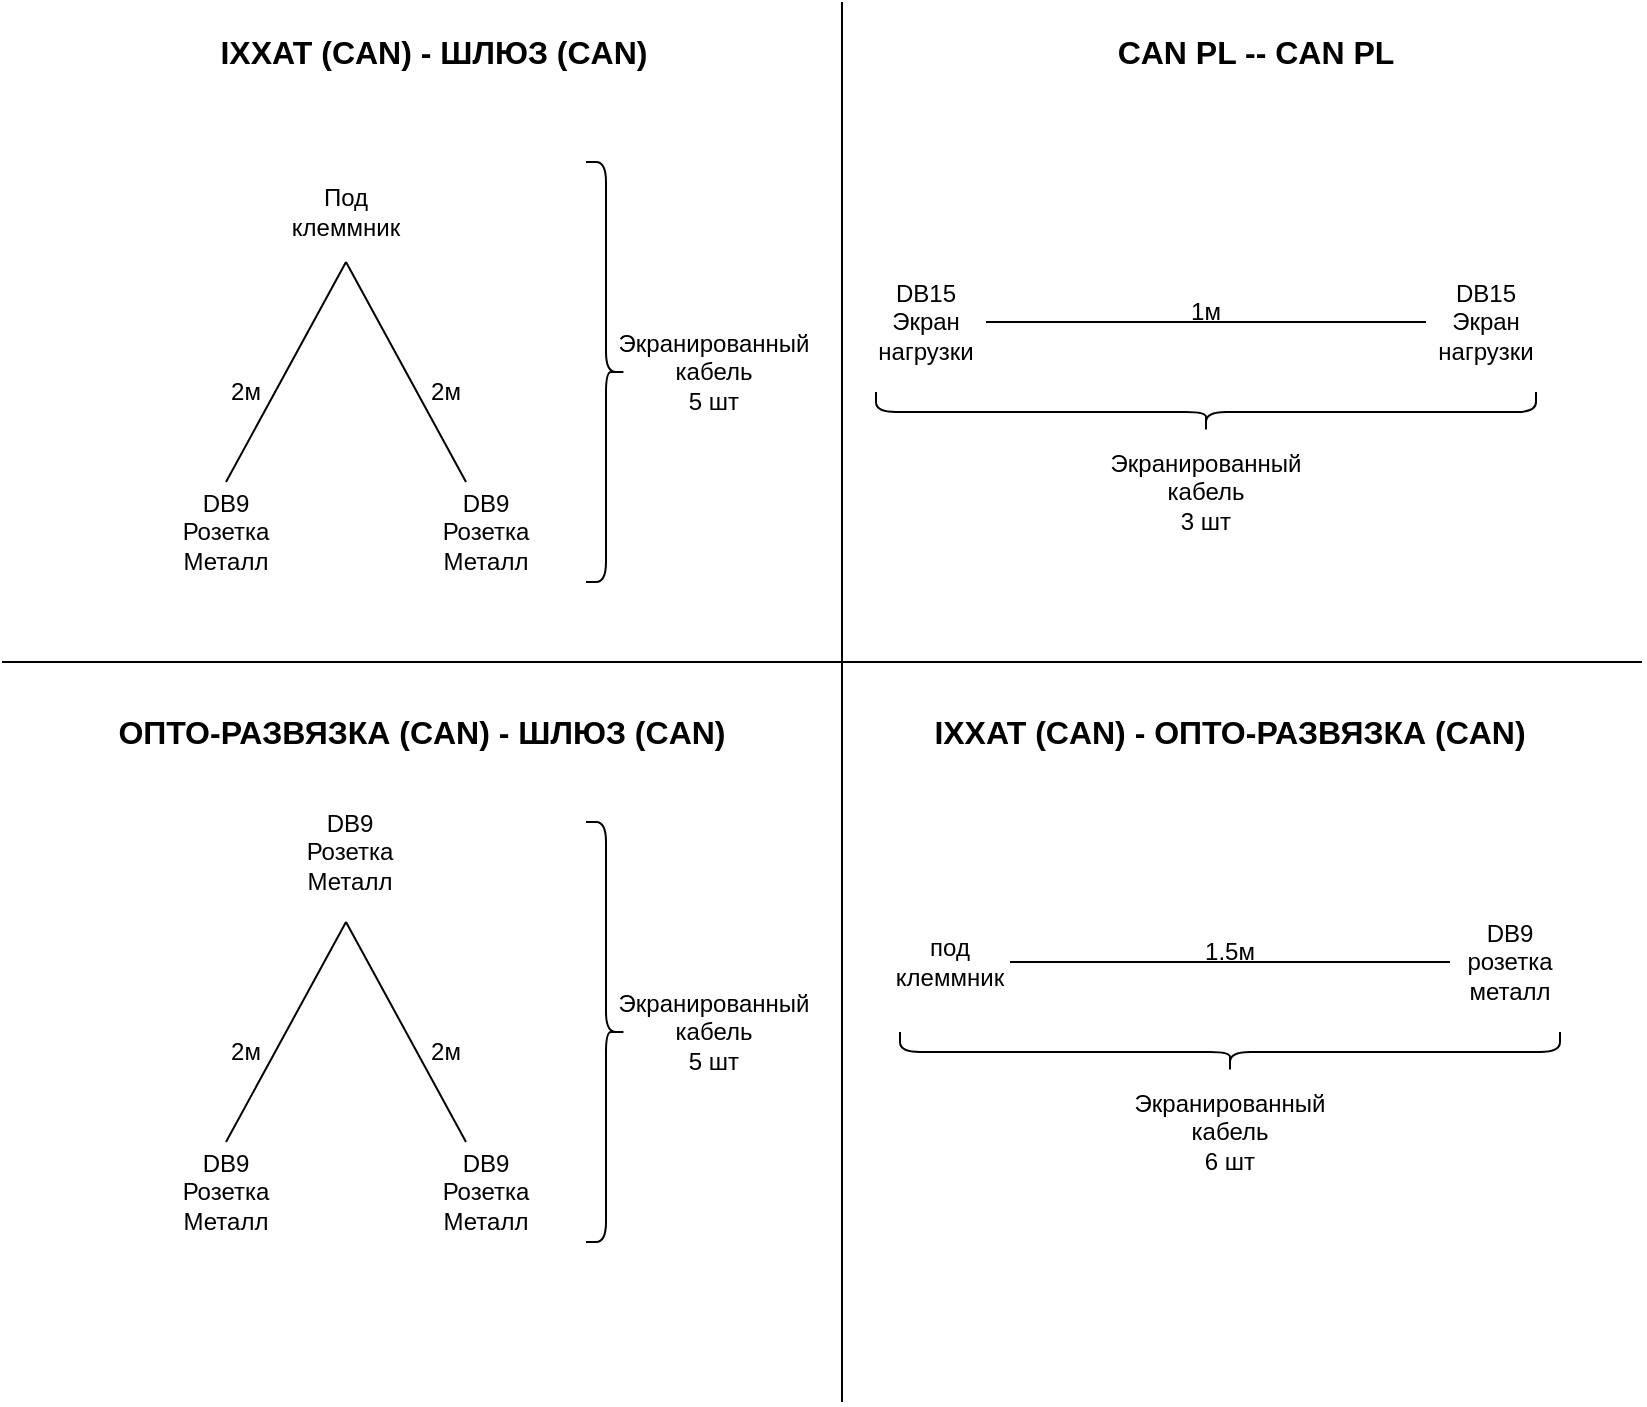 <mxfile version="27.0.6">
  <diagram name="Page-1" id="c5PsEikkjK2L_pIjswLm">
    <mxGraphModel dx="1234" dy="769" grid="1" gridSize="10" guides="1" tooltips="1" connect="1" arrows="1" fold="1" page="1" pageScale="1" pageWidth="827" pageHeight="1169" math="0" shadow="0">
      <root>
        <mxCell id="0" />
        <mxCell id="1" parent="0" />
        <mxCell id="xs-Oy0KHnUgplS3mtACo-1" value="" style="endArrow=none;html=1;rounded=0;" edge="1" parent="1">
          <mxGeometry width="50" height="50" relative="1" as="geometry">
            <mxPoint x="112" y="240" as="sourcePoint" />
            <mxPoint x="172" y="130" as="targetPoint" />
          </mxGeometry>
        </mxCell>
        <mxCell id="xs-Oy0KHnUgplS3mtACo-2" value="" style="endArrow=none;html=1;rounded=0;" edge="1" parent="1">
          <mxGeometry width="50" height="50" relative="1" as="geometry">
            <mxPoint x="232" y="240" as="sourcePoint" />
            <mxPoint x="172" y="130" as="targetPoint" />
          </mxGeometry>
        </mxCell>
        <mxCell id="xs-Oy0KHnUgplS3mtACo-3" value="DB9&lt;div&gt;Розетка&lt;/div&gt;&lt;div&gt;Металл&lt;/div&gt;" style="text;html=1;align=center;verticalAlign=middle;whiteSpace=wrap;rounded=0;" vertex="1" parent="1">
          <mxGeometry x="212" y="250" width="60" height="30" as="geometry" />
        </mxCell>
        <mxCell id="xs-Oy0KHnUgplS3mtACo-4" value="DB9&lt;div&gt;Розетка&lt;/div&gt;&lt;div&gt;Металл&lt;/div&gt;" style="text;html=1;align=center;verticalAlign=middle;whiteSpace=wrap;rounded=0;" vertex="1" parent="1">
          <mxGeometry x="82" y="250" width="60" height="30" as="geometry" />
        </mxCell>
        <mxCell id="xs-Oy0KHnUgplS3mtACo-5" value="Под клеммник" style="text;html=1;align=center;verticalAlign=middle;whiteSpace=wrap;rounded=0;" vertex="1" parent="1">
          <mxGeometry x="142" y="90" width="60" height="30" as="geometry" />
        </mxCell>
        <mxCell id="xs-Oy0KHnUgplS3mtACo-6" value="2м" style="text;html=1;align=center;verticalAlign=middle;whiteSpace=wrap;rounded=0;" vertex="1" parent="1">
          <mxGeometry x="192" y="180" width="60" height="30" as="geometry" />
        </mxCell>
        <mxCell id="xs-Oy0KHnUgplS3mtACo-9" value="2м" style="text;html=1;align=center;verticalAlign=middle;whiteSpace=wrap;rounded=0;" vertex="1" parent="1">
          <mxGeometry x="92" y="180" width="60" height="30" as="geometry" />
        </mxCell>
        <mxCell id="xs-Oy0KHnUgplS3mtACo-10" value="" style="shape=curlyBracket;whiteSpace=wrap;html=1;rounded=1;flipH=1;labelPosition=right;verticalLabelPosition=middle;align=left;verticalAlign=middle;" vertex="1" parent="1">
          <mxGeometry x="292" y="80" width="20" height="210" as="geometry" />
        </mxCell>
        <mxCell id="xs-Oy0KHnUgplS3mtACo-11" value="Экранированный кабель&lt;div&gt;5 шт&lt;/div&gt;" style="text;html=1;align=center;verticalAlign=middle;whiteSpace=wrap;rounded=0;" vertex="1" parent="1">
          <mxGeometry x="326" y="170" width="60" height="30" as="geometry" />
        </mxCell>
        <mxCell id="xs-Oy0KHnUgplS3mtACo-12" value="" style="endArrow=none;html=1;rounded=0;" edge="1" parent="1">
          <mxGeometry width="50" height="50" relative="1" as="geometry">
            <mxPoint x="112" y="570" as="sourcePoint" />
            <mxPoint x="172" y="460" as="targetPoint" />
          </mxGeometry>
        </mxCell>
        <mxCell id="xs-Oy0KHnUgplS3mtACo-13" value="" style="endArrow=none;html=1;rounded=0;" edge="1" parent="1">
          <mxGeometry width="50" height="50" relative="1" as="geometry">
            <mxPoint x="232" y="570" as="sourcePoint" />
            <mxPoint x="172" y="460" as="targetPoint" />
          </mxGeometry>
        </mxCell>
        <mxCell id="xs-Oy0KHnUgplS3mtACo-14" value="DB9&lt;div&gt;Розетка&lt;/div&gt;&lt;div&gt;Металл&lt;/div&gt;" style="text;html=1;align=center;verticalAlign=middle;whiteSpace=wrap;rounded=0;" vertex="1" parent="1">
          <mxGeometry x="212" y="580" width="60" height="30" as="geometry" />
        </mxCell>
        <mxCell id="xs-Oy0KHnUgplS3mtACo-15" value="DB9&lt;div&gt;Розетка&lt;/div&gt;&lt;div&gt;Металл&lt;/div&gt;" style="text;html=1;align=center;verticalAlign=middle;whiteSpace=wrap;rounded=0;" vertex="1" parent="1">
          <mxGeometry x="82" y="580" width="60" height="30" as="geometry" />
        </mxCell>
        <mxCell id="xs-Oy0KHnUgplS3mtACo-17" value="2м" style="text;html=1;align=center;verticalAlign=middle;whiteSpace=wrap;rounded=0;" vertex="1" parent="1">
          <mxGeometry x="192" y="510" width="60" height="30" as="geometry" />
        </mxCell>
        <mxCell id="xs-Oy0KHnUgplS3mtACo-18" value="2м" style="text;html=1;align=center;verticalAlign=middle;whiteSpace=wrap;rounded=0;" vertex="1" parent="1">
          <mxGeometry x="92" y="510" width="60" height="30" as="geometry" />
        </mxCell>
        <mxCell id="xs-Oy0KHnUgplS3mtACo-19" value="" style="shape=curlyBracket;whiteSpace=wrap;html=1;rounded=1;flipH=1;labelPosition=right;verticalLabelPosition=middle;align=left;verticalAlign=middle;" vertex="1" parent="1">
          <mxGeometry x="292" y="410" width="20" height="210" as="geometry" />
        </mxCell>
        <mxCell id="xs-Oy0KHnUgplS3mtACo-20" value="Экранированный кабель&lt;div&gt;5 шт&lt;/div&gt;" style="text;html=1;align=center;verticalAlign=middle;whiteSpace=wrap;rounded=0;" vertex="1" parent="1">
          <mxGeometry x="326" y="500" width="60" height="30" as="geometry" />
        </mxCell>
        <mxCell id="xs-Oy0KHnUgplS3mtACo-21" value="DB9&lt;div&gt;Розетка&lt;/div&gt;&lt;div&gt;Металл&lt;/div&gt;" style="text;html=1;align=center;verticalAlign=middle;whiteSpace=wrap;rounded=0;" vertex="1" parent="1">
          <mxGeometry x="144" y="410" width="60" height="30" as="geometry" />
        </mxCell>
        <mxCell id="xs-Oy0KHnUgplS3mtACo-22" value="" style="endArrow=none;html=1;rounded=0;" edge="1" parent="1">
          <mxGeometry width="50" height="50" relative="1" as="geometry">
            <mxPoint x="492" y="160" as="sourcePoint" />
            <mxPoint x="712" y="160" as="targetPoint" />
          </mxGeometry>
        </mxCell>
        <mxCell id="xs-Oy0KHnUgplS3mtACo-25" value="DB15&lt;div&gt;Экран нагрузки&lt;/div&gt;" style="text;html=1;align=center;verticalAlign=middle;whiteSpace=wrap;rounded=0;" vertex="1" parent="1">
          <mxGeometry x="712" y="145" width="60" height="30" as="geometry" />
        </mxCell>
        <mxCell id="xs-Oy0KHnUgplS3mtACo-26" value="DB15&lt;div&gt;Экран нагрузки&lt;/div&gt;" style="text;html=1;align=center;verticalAlign=middle;whiteSpace=wrap;rounded=0;" vertex="1" parent="1">
          <mxGeometry x="432" y="145" width="60" height="30" as="geometry" />
        </mxCell>
        <mxCell id="xs-Oy0KHnUgplS3mtACo-27" value="1м" style="text;html=1;align=center;verticalAlign=middle;whiteSpace=wrap;rounded=0;" vertex="1" parent="1">
          <mxGeometry x="572" y="140" width="60" height="30" as="geometry" />
        </mxCell>
        <mxCell id="xs-Oy0KHnUgplS3mtACo-28" value="" style="shape=curlyBracket;whiteSpace=wrap;html=1;rounded=1;flipH=1;labelPosition=right;verticalLabelPosition=middle;align=left;verticalAlign=middle;rotation=90;" vertex="1" parent="1">
          <mxGeometry x="592" y="40" width="20" height="330" as="geometry" />
        </mxCell>
        <mxCell id="xs-Oy0KHnUgplS3mtACo-29" value="Экранированный кабель&lt;div&gt;3 шт&lt;/div&gt;" style="text;html=1;align=center;verticalAlign=middle;whiteSpace=wrap;rounded=0;" vertex="1" parent="1">
          <mxGeometry x="542" y="230" width="120" height="30" as="geometry" />
        </mxCell>
        <mxCell id="xs-Oy0KHnUgplS3mtACo-30" value="" style="endArrow=none;html=1;rounded=0;" edge="1" parent="1">
          <mxGeometry width="50" height="50" relative="1" as="geometry">
            <mxPoint x="504" y="480" as="sourcePoint" />
            <mxPoint x="724" y="480" as="targetPoint" />
          </mxGeometry>
        </mxCell>
        <mxCell id="xs-Oy0KHnUgplS3mtACo-31" value="DB9&lt;div&gt;розетка&lt;/div&gt;&lt;div&gt;металл&lt;/div&gt;" style="text;html=1;align=center;verticalAlign=middle;whiteSpace=wrap;rounded=0;" vertex="1" parent="1">
          <mxGeometry x="724" y="465" width="60" height="30" as="geometry" />
        </mxCell>
        <mxCell id="xs-Oy0KHnUgplS3mtACo-32" value="под клеммник" style="text;html=1;align=center;verticalAlign=middle;whiteSpace=wrap;rounded=0;" vertex="1" parent="1">
          <mxGeometry x="444" y="465" width="60" height="30" as="geometry" />
        </mxCell>
        <mxCell id="xs-Oy0KHnUgplS3mtACo-33" value="1.5м" style="text;html=1;align=center;verticalAlign=middle;whiteSpace=wrap;rounded=0;" vertex="1" parent="1">
          <mxGeometry x="584" y="460" width="60" height="30" as="geometry" />
        </mxCell>
        <mxCell id="xs-Oy0KHnUgplS3mtACo-34" value="" style="shape=curlyBracket;whiteSpace=wrap;html=1;rounded=1;flipH=1;labelPosition=right;verticalLabelPosition=middle;align=left;verticalAlign=middle;rotation=90;" vertex="1" parent="1">
          <mxGeometry x="604" y="360" width="20" height="330" as="geometry" />
        </mxCell>
        <mxCell id="xs-Oy0KHnUgplS3mtACo-35" value="Экранированный кабель&lt;div&gt;6 шт&lt;/div&gt;" style="text;html=1;align=center;verticalAlign=middle;whiteSpace=wrap;rounded=0;" vertex="1" parent="1">
          <mxGeometry x="554" y="550" width="120" height="30" as="geometry" />
        </mxCell>
        <mxCell id="xs-Oy0KHnUgplS3mtACo-36" value="" style="endArrow=none;html=1;rounded=0;" edge="1" parent="1">
          <mxGeometry width="50" height="50" relative="1" as="geometry">
            <mxPoint x="420" y="700" as="sourcePoint" />
            <mxPoint x="420" as="targetPoint" />
          </mxGeometry>
        </mxCell>
        <mxCell id="xs-Oy0KHnUgplS3mtACo-37" value="" style="endArrow=none;html=1;rounded=0;" edge="1" parent="1">
          <mxGeometry width="50" height="50" relative="1" as="geometry">
            <mxPoint y="330" as="sourcePoint" />
            <mxPoint x="820" y="330" as="targetPoint" />
          </mxGeometry>
        </mxCell>
        <mxCell id="xs-Oy0KHnUgplS3mtACo-38" value="IXXAT&amp;nbsp;(CAN)&amp;nbsp;- ШЛЮЗ (CAN)" style="text;html=1;align=center;verticalAlign=middle;whiteSpace=wrap;rounded=0;fontStyle=1;fontSize=16;" vertex="1" parent="1">
          <mxGeometry x="92" y="10" width="248" height="30" as="geometry" />
        </mxCell>
        <mxCell id="xs-Oy0KHnUgplS3mtACo-39" value="CAN PL -- CAN PL" style="text;html=1;align=center;verticalAlign=middle;whiteSpace=wrap;rounded=0;fontStyle=1;fontSize=16;" vertex="1" parent="1">
          <mxGeometry x="554" y="10" width="146" height="30" as="geometry" />
        </mxCell>
        <mxCell id="xs-Oy0KHnUgplS3mtACo-40" value="ОПТО-РАЗВЯЗКА&amp;nbsp;(CAN)&amp;nbsp;- ШЛЮЗ (CAN)" style="text;html=1;align=center;verticalAlign=middle;whiteSpace=wrap;rounded=0;fontStyle=1;fontSize=16;" vertex="1" parent="1">
          <mxGeometry x="30" y="350" width="360" height="30" as="geometry" />
        </mxCell>
        <mxCell id="xs-Oy0KHnUgplS3mtACo-41" value="IXXAT (CAN) - ОПТО-РАЗВЯЗКА (CAN)" style="text;html=1;align=center;verticalAlign=middle;whiteSpace=wrap;rounded=0;fontStyle=1;fontSize=16;" vertex="1" parent="1">
          <mxGeometry x="439" y="350" width="350" height="30" as="geometry" />
        </mxCell>
      </root>
    </mxGraphModel>
  </diagram>
</mxfile>
